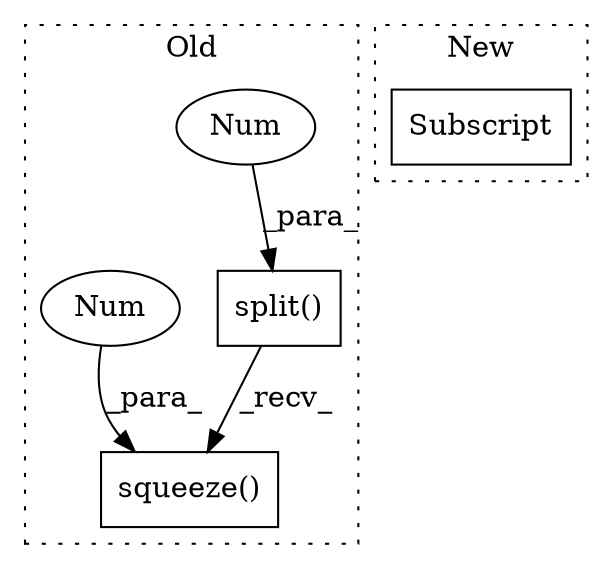 digraph G {
subgraph cluster0 {
1 [label="split()" a="75" s="5358,5413" l="51,1" shape="box"];
3 [label="Num" a="76" s="5412" l="1" shape="ellipse"];
4 [label="squeeze()" a="75" s="5556,5582" l="25,1" shape="box"];
5 [label="Num" a="76" s="5581" l="1" shape="ellipse"];
label = "Old";
style="dotted";
}
subgraph cluster1 {
2 [label="Subscript" a="63" s="7430,0" l="14,0" shape="box"];
label = "New";
style="dotted";
}
1 -> 4 [label="_recv_"];
3 -> 1 [label="_para_"];
5 -> 4 [label="_para_"];
}